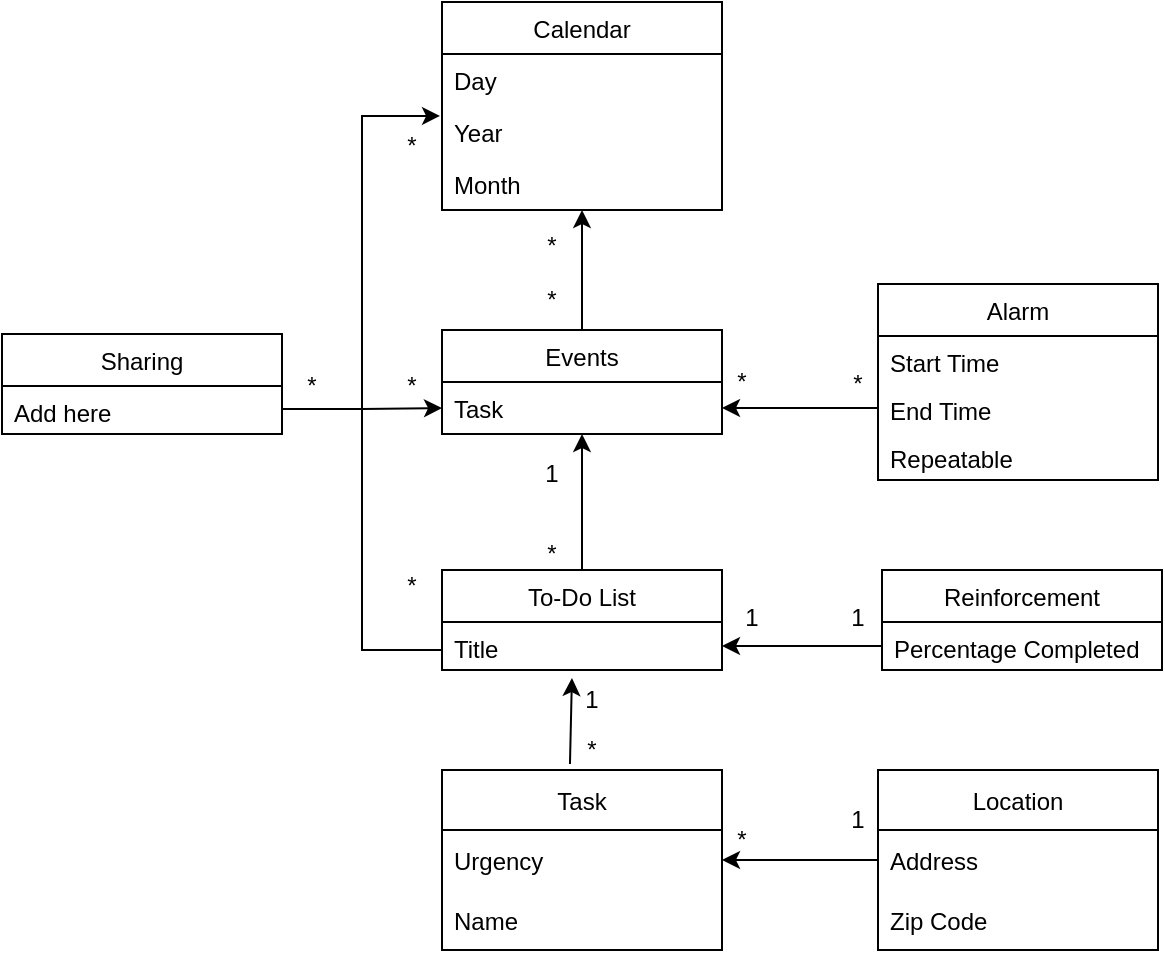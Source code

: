 <mxfile version="20.4.1" type="device"><diagram id="C5RBs43oDa-KdzZeNtuy" name="Page-1"><mxGraphModel dx="1076" dy="601" grid="1" gridSize="10" guides="1" tooltips="1" connect="1" arrows="1" fold="1" page="1" pageScale="1" pageWidth="827" pageHeight="1169" math="0" shadow="0"><root><mxCell id="WIyWlLk6GJQsqaUBKTNV-0"/><mxCell id="WIyWlLk6GJQsqaUBKTNV-1" parent="WIyWlLk6GJQsqaUBKTNV-0"/><mxCell id="SRiksdc5TvCVhzdu10Na-4" value="Calendar" style="swimlane;fontStyle=0;childLayout=stackLayout;horizontal=1;startSize=26;fillColor=none;horizontalStack=0;resizeParent=1;resizeParentMax=0;resizeLast=0;collapsible=1;marginBottom=0;" parent="WIyWlLk6GJQsqaUBKTNV-1" vertex="1"><mxGeometry x="300" y="196" width="140" height="104" as="geometry"/></mxCell><mxCell id="SRiksdc5TvCVhzdu10Na-9" value="Day" style="text;strokeColor=none;fillColor=none;align=left;verticalAlign=top;spacingLeft=4;spacingRight=4;overflow=hidden;rotatable=0;points=[[0,0.5],[1,0.5]];portConstraint=eastwest;" parent="SRiksdc5TvCVhzdu10Na-4" vertex="1"><mxGeometry y="26" width="140" height="26" as="geometry"/></mxCell><mxCell id="SRiksdc5TvCVhzdu10Na-11" value="Year" style="text;strokeColor=none;fillColor=none;align=left;verticalAlign=top;spacingLeft=4;spacingRight=4;overflow=hidden;rotatable=0;points=[[0,0.5],[1,0.5]];portConstraint=eastwest;" parent="SRiksdc5TvCVhzdu10Na-4" vertex="1"><mxGeometry y="52" width="140" height="26" as="geometry"/></mxCell><mxCell id="SRiksdc5TvCVhzdu10Na-10" value="Month" style="text;strokeColor=none;fillColor=none;align=left;verticalAlign=top;spacingLeft=4;spacingRight=4;overflow=hidden;rotatable=0;points=[[0,0.5],[1,0.5]];portConstraint=eastwest;" parent="SRiksdc5TvCVhzdu10Na-4" vertex="1"><mxGeometry y="78" width="140" height="26" as="geometry"/></mxCell><mxCell id="HT9efYpn8Md2_HOq_zGH-11" style="edgeStyle=orthogonalEdgeStyle;rounded=0;orthogonalLoop=1;jettySize=auto;html=1;exitX=0.5;exitY=0;exitDx=0;exitDy=0;entryX=0.5;entryY=1;entryDx=0;entryDy=0;" parent="WIyWlLk6GJQsqaUBKTNV-1" source="SRiksdc5TvCVhzdu10Na-8" target="SRiksdc5TvCVhzdu10Na-4" edge="1"><mxGeometry relative="1" as="geometry"/></mxCell><mxCell id="SRiksdc5TvCVhzdu10Na-8" value="Events" style="swimlane;fontStyle=0;childLayout=stackLayout;horizontal=1;startSize=26;fillColor=none;horizontalStack=0;resizeParent=1;resizeParentMax=0;resizeLast=0;collapsible=1;marginBottom=0;" parent="WIyWlLk6GJQsqaUBKTNV-1" vertex="1"><mxGeometry x="300" y="360" width="140" height="52" as="geometry"/></mxCell><mxCell id="HT9efYpn8Md2_HOq_zGH-15" value="Task" style="text;strokeColor=none;fillColor=none;align=left;verticalAlign=top;spacingLeft=4;spacingRight=4;overflow=hidden;rotatable=0;points=[[0,0.5],[1,0.5]];portConstraint=eastwest;" parent="SRiksdc5TvCVhzdu10Na-8" vertex="1"><mxGeometry y="26" width="140" height="26" as="geometry"/></mxCell><mxCell id="SRiksdc5TvCVhzdu10Na-19" value="*" style="text;html=1;strokeColor=none;fillColor=none;align=center;verticalAlign=middle;whiteSpace=wrap;rounded=0;" parent="WIyWlLk6GJQsqaUBKTNV-1" vertex="1"><mxGeometry x="350" y="340" width="10" height="10" as="geometry"/></mxCell><mxCell id="SRiksdc5TvCVhzdu10Na-23" value="Alarm" style="swimlane;fontStyle=0;childLayout=stackLayout;horizontal=1;startSize=26;fillColor=none;horizontalStack=0;resizeParent=1;resizeParentMax=0;resizeLast=0;collapsible=1;marginBottom=0;" parent="WIyWlLk6GJQsqaUBKTNV-1" vertex="1"><mxGeometry x="518" y="337" width="140" height="98" as="geometry"/></mxCell><mxCell id="SRiksdc5TvCVhzdu10Na-25" value="Start Time" style="text;strokeColor=none;fillColor=none;align=left;verticalAlign=top;spacingLeft=4;spacingRight=4;overflow=hidden;rotatable=0;points=[[0,0.5],[1,0.5]];portConstraint=eastwest;" parent="SRiksdc5TvCVhzdu10Na-23" vertex="1"><mxGeometry y="26" width="140" height="24" as="geometry"/></mxCell><mxCell id="HT9efYpn8Md2_HOq_zGH-20" value="End Time" style="text;strokeColor=none;fillColor=none;align=left;verticalAlign=top;spacingLeft=4;spacingRight=4;overflow=hidden;rotatable=0;points=[[0,0.5],[1,0.5]];portConstraint=eastwest;" parent="SRiksdc5TvCVhzdu10Na-23" vertex="1"><mxGeometry y="50" width="140" height="24" as="geometry"/></mxCell><mxCell id="HT9efYpn8Md2_HOq_zGH-21" value="Repeatable" style="text;strokeColor=none;fillColor=none;align=left;verticalAlign=top;spacingLeft=4;spacingRight=4;overflow=hidden;rotatable=0;points=[[0,0.5],[1,0.5]];portConstraint=eastwest;" parent="SRiksdc5TvCVhzdu10Na-23" vertex="1"><mxGeometry y="74" width="140" height="24" as="geometry"/></mxCell><mxCell id="SRiksdc5TvCVhzdu10Na-32" value="*" style="text;html=1;strokeColor=none;fillColor=none;align=center;verticalAlign=middle;whiteSpace=wrap;rounded=0;" parent="WIyWlLk6GJQsqaUBKTNV-1" vertex="1"><mxGeometry x="350" y="310" width="10" height="16" as="geometry"/></mxCell><mxCell id="SRiksdc5TvCVhzdu10Na-33" value="*" style="text;html=1;strokeColor=none;fillColor=none;align=center;verticalAlign=middle;whiteSpace=wrap;rounded=0;" parent="WIyWlLk6GJQsqaUBKTNV-1" vertex="1"><mxGeometry x="498" y="378" width="20" height="18" as="geometry"/></mxCell><mxCell id="HT9efYpn8Md2_HOq_zGH-18" value="*" style="text;html=1;strokeColor=none;fillColor=none;align=center;verticalAlign=middle;whiteSpace=wrap;rounded=0;" parent="WIyWlLk6GJQsqaUBKTNV-1" vertex="1"><mxGeometry x="440" y="378" width="20" height="16" as="geometry"/></mxCell><mxCell id="HT9efYpn8Md2_HOq_zGH-23" style="edgeStyle=orthogonalEdgeStyle;rounded=0;orthogonalLoop=1;jettySize=auto;html=1;exitX=0;exitY=0.5;exitDx=0;exitDy=0;entryX=1;entryY=0.5;entryDx=0;entryDy=0;" parent="WIyWlLk6GJQsqaUBKTNV-1" source="HT9efYpn8Md2_HOq_zGH-20" edge="1"><mxGeometry relative="1" as="geometry"><mxPoint x="440" y="399" as="targetPoint"/></mxGeometry></mxCell><mxCell id="HT9efYpn8Md2_HOq_zGH-28" style="edgeStyle=orthogonalEdgeStyle;rounded=0;orthogonalLoop=1;jettySize=auto;html=1;exitX=0.5;exitY=0;exitDx=0;exitDy=0;entryX=0.5;entryY=1;entryDx=0;entryDy=0;" parent="WIyWlLk6GJQsqaUBKTNV-1" source="HT9efYpn8Md2_HOq_zGH-24" target="SRiksdc5TvCVhzdu10Na-8" edge="1"><mxGeometry relative="1" as="geometry"/></mxCell><mxCell id="HT9efYpn8Md2_HOq_zGH-31" style="edgeStyle=orthogonalEdgeStyle;rounded=0;orthogonalLoop=1;jettySize=auto;html=1;exitX=0;exitY=0.5;exitDx=0;exitDy=0;entryX=-0.007;entryY=0.192;entryDx=0;entryDy=0;entryPerimeter=0;" parent="WIyWlLk6GJQsqaUBKTNV-1" source="HT9efYpn8Md2_HOq_zGH-24" target="SRiksdc5TvCVhzdu10Na-11" edge="1"><mxGeometry relative="1" as="geometry"><Array as="points"><mxPoint x="300" y="520"/><mxPoint x="260" y="520"/><mxPoint x="260" y="253"/></Array></mxGeometry></mxCell><mxCell id="HT9efYpn8Md2_HOq_zGH-24" value="To-Do List" style="swimlane;fontStyle=0;childLayout=stackLayout;horizontal=1;startSize=26;fillColor=none;horizontalStack=0;resizeParent=1;resizeParentMax=0;resizeLast=0;collapsible=1;marginBottom=0;" parent="WIyWlLk6GJQsqaUBKTNV-1" vertex="1"><mxGeometry x="300" y="480" width="140" height="50" as="geometry"/></mxCell><mxCell id="HT9efYpn8Md2_HOq_zGH-26" value="Title" style="text;strokeColor=none;fillColor=none;align=left;verticalAlign=top;spacingLeft=4;spacingRight=4;overflow=hidden;rotatable=0;points=[[0,0.5],[1,0.5]];portConstraint=eastwest;" parent="HT9efYpn8Md2_HOq_zGH-24" vertex="1"><mxGeometry y="26" width="140" height="24" as="geometry"/></mxCell><mxCell id="HT9efYpn8Md2_HOq_zGH-29" value="*" style="text;html=1;strokeColor=none;fillColor=none;align=center;verticalAlign=middle;whiteSpace=wrap;rounded=0;" parent="WIyWlLk6GJQsqaUBKTNV-1" vertex="1"><mxGeometry x="350" y="464" width="10" height="16" as="geometry"/></mxCell><mxCell id="HT9efYpn8Md2_HOq_zGH-30" value="1" style="text;html=1;strokeColor=none;fillColor=none;align=center;verticalAlign=middle;whiteSpace=wrap;rounded=0;" parent="WIyWlLk6GJQsqaUBKTNV-1" vertex="1"><mxGeometry x="350" y="424" width="10" height="16" as="geometry"/></mxCell><mxCell id="HT9efYpn8Md2_HOq_zGH-32" value="*" style="text;html=1;strokeColor=none;fillColor=none;align=center;verticalAlign=middle;whiteSpace=wrap;rounded=0;" parent="WIyWlLk6GJQsqaUBKTNV-1" vertex="1"><mxGeometry x="280" y="480" width="10" height="16" as="geometry"/></mxCell><mxCell id="HT9efYpn8Md2_HOq_zGH-33" value="*" style="text;html=1;strokeColor=none;fillColor=none;align=center;verticalAlign=middle;whiteSpace=wrap;rounded=0;" parent="WIyWlLk6GJQsqaUBKTNV-1" vertex="1"><mxGeometry x="280" y="260" width="10" height="16" as="geometry"/></mxCell><mxCell id="HT9efYpn8Md2_HOq_zGH-34" value="Reinforcement" style="swimlane;fontStyle=0;childLayout=stackLayout;horizontal=1;startSize=26;fillColor=none;horizontalStack=0;resizeParent=1;resizeParentMax=0;resizeLast=0;collapsible=1;marginBottom=0;" parent="WIyWlLk6GJQsqaUBKTNV-1" vertex="1"><mxGeometry x="520" y="480" width="140" height="50" as="geometry"/></mxCell><mxCell id="HT9efYpn8Md2_HOq_zGH-35" value="Percentage Completed" style="text;strokeColor=none;fillColor=none;align=left;verticalAlign=top;spacingLeft=4;spacingRight=4;overflow=hidden;rotatable=0;points=[[0,0.5],[1,0.5]];portConstraint=eastwest;" parent="HT9efYpn8Md2_HOq_zGH-34" vertex="1"><mxGeometry y="26" width="140" height="24" as="geometry"/></mxCell><mxCell id="HT9efYpn8Md2_HOq_zGH-38" style="edgeStyle=orthogonalEdgeStyle;rounded=0;orthogonalLoop=1;jettySize=auto;html=1;exitX=0;exitY=0.5;exitDx=0;exitDy=0;entryX=1;entryY=0.5;entryDx=0;entryDy=0;" parent="WIyWlLk6GJQsqaUBKTNV-1" source="HT9efYpn8Md2_HOq_zGH-35" target="HT9efYpn8Md2_HOq_zGH-26" edge="1"><mxGeometry relative="1" as="geometry"/></mxCell><mxCell id="HT9efYpn8Md2_HOq_zGH-39" value="1" style="text;html=1;strokeColor=none;fillColor=none;align=center;verticalAlign=middle;whiteSpace=wrap;rounded=0;" parent="WIyWlLk6GJQsqaUBKTNV-1" vertex="1"><mxGeometry x="450" y="496" width="10" height="16" as="geometry"/></mxCell><mxCell id="HT9efYpn8Md2_HOq_zGH-40" value="1" style="text;html=1;strokeColor=none;fillColor=none;align=center;verticalAlign=middle;whiteSpace=wrap;rounded=0;" parent="WIyWlLk6GJQsqaUBKTNV-1" vertex="1"><mxGeometry x="503" y="496" width="10" height="16" as="geometry"/></mxCell><mxCell id="HT9efYpn8Md2_HOq_zGH-45" style="edgeStyle=orthogonalEdgeStyle;rounded=0;orthogonalLoop=1;jettySize=auto;html=1;exitX=1;exitY=0.75;exitDx=0;exitDy=0;entryX=0;entryY=0.5;entryDx=0;entryDy=0;" parent="WIyWlLk6GJQsqaUBKTNV-1" source="HT9efYpn8Md2_HOq_zGH-42" target="HT9efYpn8Md2_HOq_zGH-15" edge="1"><mxGeometry relative="1" as="geometry"/></mxCell><mxCell id="HT9efYpn8Md2_HOq_zGH-42" value="Sharing" style="swimlane;fontStyle=0;childLayout=stackLayout;horizontal=1;startSize=26;fillColor=none;horizontalStack=0;resizeParent=1;resizeParentMax=0;resizeLast=0;collapsible=1;marginBottom=0;" parent="WIyWlLk6GJQsqaUBKTNV-1" vertex="1"><mxGeometry x="80" y="362" width="140" height="50" as="geometry"/></mxCell><mxCell id="HT9efYpn8Md2_HOq_zGH-43" value="Add here" style="text;strokeColor=none;fillColor=none;align=left;verticalAlign=top;spacingLeft=4;spacingRight=4;overflow=hidden;rotatable=0;points=[[0,0.5],[1,0.5]];portConstraint=eastwest;" parent="HT9efYpn8Md2_HOq_zGH-42" vertex="1"><mxGeometry y="26" width="140" height="24" as="geometry"/></mxCell><mxCell id="HT9efYpn8Md2_HOq_zGH-46" value="*" style="text;html=1;strokeColor=none;fillColor=none;align=center;verticalAlign=middle;whiteSpace=wrap;rounded=0;" parent="WIyWlLk6GJQsqaUBKTNV-1" vertex="1"><mxGeometry x="230" y="380" width="10" height="16" as="geometry"/></mxCell><mxCell id="HT9efYpn8Md2_HOq_zGH-48" value="*" style="text;html=1;strokeColor=none;fillColor=none;align=center;verticalAlign=middle;whiteSpace=wrap;rounded=0;" parent="WIyWlLk6GJQsqaUBKTNV-1" vertex="1"><mxGeometry x="280" y="383" width="10" height="10" as="geometry"/></mxCell><mxCell id="NotsZa_fzu4DcJowDmd3-3" value="Task" style="swimlane;fontStyle=0;childLayout=stackLayout;horizontal=1;startSize=30;horizontalStack=0;resizeParent=1;resizeParentMax=0;resizeLast=0;collapsible=1;marginBottom=0;" vertex="1" parent="WIyWlLk6GJQsqaUBKTNV-1"><mxGeometry x="300" y="580" width="140" height="90" as="geometry"/></mxCell><mxCell id="NotsZa_fzu4DcJowDmd3-4" value="Urgency" style="text;strokeColor=none;fillColor=none;align=left;verticalAlign=middle;spacingLeft=4;spacingRight=4;overflow=hidden;points=[[0,0.5],[1,0.5]];portConstraint=eastwest;rotatable=0;" vertex="1" parent="NotsZa_fzu4DcJowDmd3-3"><mxGeometry y="30" width="140" height="30" as="geometry"/></mxCell><mxCell id="NotsZa_fzu4DcJowDmd3-5" value="Name" style="text;strokeColor=none;fillColor=none;align=left;verticalAlign=middle;spacingLeft=4;spacingRight=4;overflow=hidden;points=[[0,0.5],[1,0.5]];portConstraint=eastwest;rotatable=0;" vertex="1" parent="NotsZa_fzu4DcJowDmd3-3"><mxGeometry y="60" width="140" height="30" as="geometry"/></mxCell><mxCell id="NotsZa_fzu4DcJowDmd3-7" value="" style="endArrow=classic;html=1;rounded=0;entryX=0.464;entryY=1.167;entryDx=0;entryDy=0;entryPerimeter=0;exitX=0.457;exitY=-0.033;exitDx=0;exitDy=0;exitPerimeter=0;" edge="1" parent="WIyWlLk6GJQsqaUBKTNV-1" source="NotsZa_fzu4DcJowDmd3-3" target="HT9efYpn8Md2_HOq_zGH-26"><mxGeometry width="50" height="50" relative="1" as="geometry"><mxPoint x="230" y="590" as="sourcePoint"/><mxPoint x="280" y="540" as="targetPoint"/></mxGeometry></mxCell><mxCell id="NotsZa_fzu4DcJowDmd3-8" value="Location" style="swimlane;fontStyle=0;childLayout=stackLayout;horizontal=1;startSize=30;horizontalStack=0;resizeParent=1;resizeParentMax=0;resizeLast=0;collapsible=1;marginBottom=0;" vertex="1" parent="WIyWlLk6GJQsqaUBKTNV-1"><mxGeometry x="518" y="580" width="140" height="90" as="geometry"/></mxCell><mxCell id="NotsZa_fzu4DcJowDmd3-9" value="Address" style="text;strokeColor=none;fillColor=none;align=left;verticalAlign=middle;spacingLeft=4;spacingRight=4;overflow=hidden;points=[[0,0.5],[1,0.5]];portConstraint=eastwest;rotatable=0;" vertex="1" parent="NotsZa_fzu4DcJowDmd3-8"><mxGeometry y="30" width="140" height="30" as="geometry"/></mxCell><mxCell id="NotsZa_fzu4DcJowDmd3-10" value="Zip Code" style="text;strokeColor=none;fillColor=none;align=left;verticalAlign=middle;spacingLeft=4;spacingRight=4;overflow=hidden;points=[[0,0.5],[1,0.5]];portConstraint=eastwest;rotatable=0;" vertex="1" parent="NotsZa_fzu4DcJowDmd3-8"><mxGeometry y="60" width="140" height="30" as="geometry"/></mxCell><mxCell id="NotsZa_fzu4DcJowDmd3-12" value="" style="endArrow=classic;html=1;rounded=0;entryX=1;entryY=0.5;entryDx=0;entryDy=0;exitX=0;exitY=0.5;exitDx=0;exitDy=0;" edge="1" parent="WIyWlLk6GJQsqaUBKTNV-1" source="NotsZa_fzu4DcJowDmd3-9" target="NotsZa_fzu4DcJowDmd3-4"><mxGeometry width="50" height="50" relative="1" as="geometry"><mxPoint x="470" y="760" as="sourcePoint"/><mxPoint x="520" y="710" as="targetPoint"/></mxGeometry></mxCell><mxCell id="NotsZa_fzu4DcJowDmd3-14" value="1" style="text;html=1;strokeColor=none;fillColor=none;align=center;verticalAlign=middle;whiteSpace=wrap;rounded=0;" vertex="1" parent="WIyWlLk6GJQsqaUBKTNV-1"><mxGeometry x="503" y="590" width="10" height="30" as="geometry"/></mxCell><mxCell id="NotsZa_fzu4DcJowDmd3-16" value="*" style="text;html=1;strokeColor=none;fillColor=none;align=center;verticalAlign=middle;whiteSpace=wrap;rounded=0;" vertex="1" parent="WIyWlLk6GJQsqaUBKTNV-1"><mxGeometry x="445" y="600" width="10" height="30" as="geometry"/></mxCell><mxCell id="NotsZa_fzu4DcJowDmd3-17" value="1" style="text;html=1;strokeColor=none;fillColor=none;align=center;verticalAlign=middle;whiteSpace=wrap;rounded=0;" vertex="1" parent="WIyWlLk6GJQsqaUBKTNV-1"><mxGeometry x="370" y="530" width="10" height="30" as="geometry"/></mxCell><mxCell id="NotsZa_fzu4DcJowDmd3-20" value="*" style="text;html=1;strokeColor=none;fillColor=none;align=center;verticalAlign=middle;whiteSpace=wrap;rounded=0;" vertex="1" parent="WIyWlLk6GJQsqaUBKTNV-1"><mxGeometry x="370" y="554.5" width="10" height="30" as="geometry"/></mxCell></root></mxGraphModel></diagram></mxfile>